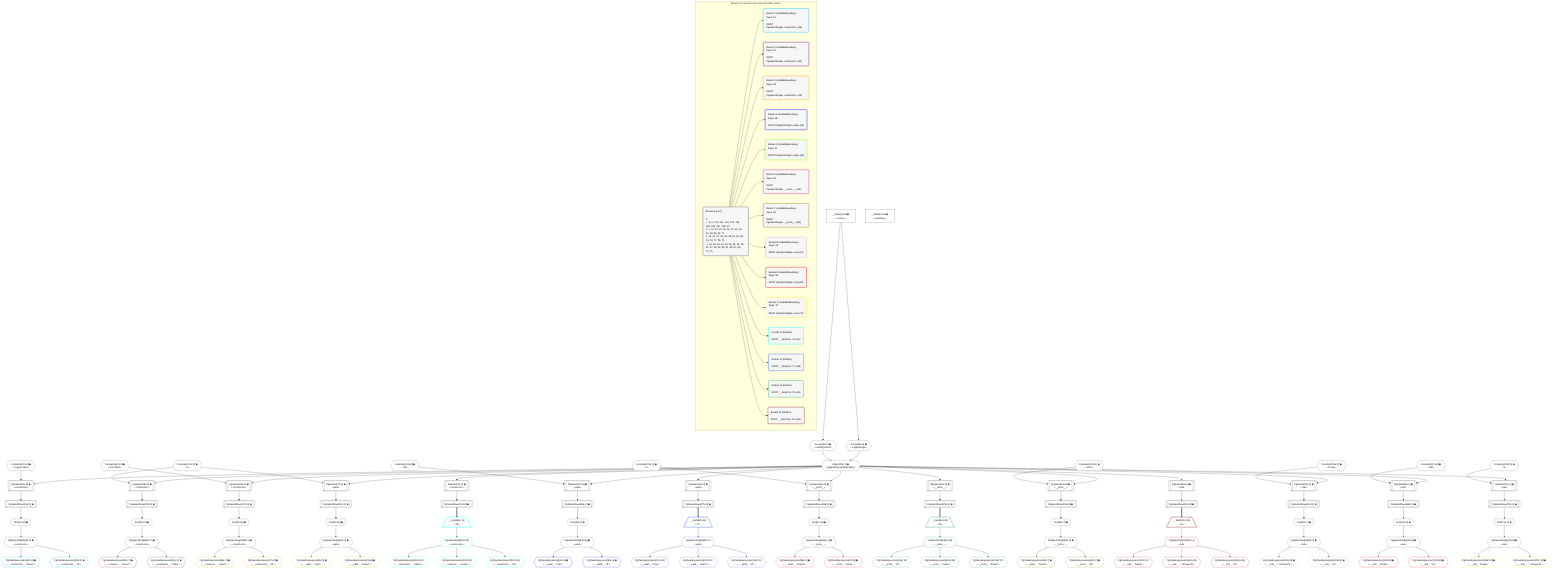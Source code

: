 %%{init: {'themeVariables': { 'fontSize': '12px'}}}%%
graph TD
    classDef path fill:#eee,stroke:#000,color:#000
    classDef plan fill:#fff,stroke-width:1px,color:#000
    classDef itemplan fill:#fff,stroke-width:2px,color:#000
    classDef unbatchedplan fill:#dff,stroke-width:1px,color:#000
    classDef sideeffectplan fill:#fcc,stroke-width:2px,color:#000
    classDef bucket fill:#f6f6f6,color:#000,stroke-width:2px,text-align:left

    subgraph "Buckets for queries/v4/js-reserved-table-names"
    Bucket0("Bucket 0 (root)<br /><br />1: <br />ᐳ: 8, 9, 120, 121, 122, 123, 124, 125, 126, 127, 128, 10<br />2: 7, 12, 18, 24, 29, 32, 37, 42, 45, 51, 56, 59, 65, 71<br />3: 15, 21, 27, 35, 40, 48, 54, 62, 68, 74, 76, 77, 78, 79<br />ᐳ: 14, 16, 20, 22, 26, 28, 34, 36, 39, 41, 47, 49, 53, 55, 61, 63, 67, 69, 73, 75"):::bucket
    Bucket1("Bucket 1 (nullableBoundary)<br />Deps: 16<br /><br />ROOT PgSelectSingleᐸconstructorᐳ[16]"):::bucket
    Bucket2("Bucket 2 (nullableBoundary)<br />Deps: 22<br /><br />ROOT PgSelectSingleᐸconstructorᐳ[22]"):::bucket
    Bucket3("Bucket 3 (nullableBoundary)<br />Deps: 28<br /><br />ROOT PgSelectSingleᐸconstructorᐳ[28]"):::bucket
    Bucket4("Bucket 4 (nullableBoundary)<br />Deps: 36<br /><br />ROOT PgSelectSingleᐸyieldᐳ[36]"):::bucket
    Bucket5("Bucket 5 (nullableBoundary)<br />Deps: 41<br /><br />ROOT PgSelectSingleᐸyieldᐳ[41]"):::bucket
    Bucket6("Bucket 6 (nullableBoundary)<br />Deps: 49<br /><br />ROOT PgSelectSingleᐸ__proto__ᐳ[49]"):::bucket
    Bucket7("Bucket 7 (nullableBoundary)<br />Deps: 55<br /><br />ROOT PgSelectSingleᐸ__proto__ᐳ[55]"):::bucket
    Bucket8("Bucket 8 (nullableBoundary)<br />Deps: 63<br /><br />ROOT PgSelectSingleᐸnullᐳ[63]"):::bucket
    Bucket9("Bucket 9 (nullableBoundary)<br />Deps: 69<br /><br />ROOT PgSelectSingleᐸnullᐳ[69]"):::bucket
    Bucket10("Bucket 10 (nullableBoundary)<br />Deps: 75<br /><br />ROOT PgSelectSingleᐸnullᐳ[75]"):::bucket
    Bucket11("Bucket 11 (listItem)<br /><br />ROOT __Item{11}ᐸ76ᐳ[80]"):::bucket
    Bucket12("Bucket 12 (listItem)<br /><br />ROOT __Item{12}ᐸ77ᐳ[88]"):::bucket
    Bucket13("Bucket 13 (listItem)<br /><br />ROOT __Item{13}ᐸ78ᐳ[94]"):::bucket
    Bucket14("Bucket 14 (listItem)<br /><br />ROOT __Item{14}ᐸ79ᐳ[100]"):::bucket
    end
    Bucket0 --> Bucket1 & Bucket2 & Bucket3 & Bucket4 & Bucket5 & Bucket6 & Bucket7 & Bucket8 & Bucket9 & Bucket10 & Bucket11 & Bucket12 & Bucket13 & Bucket14

    %% plan dependencies
    Object10{{"Object[10∈0] ➊<br />ᐸ{pgSettings,withPgClient}ᐳ"}}:::plan
    Access8{{"Access[8∈0] ➊<br />ᐸ2.pgSettingsᐳ"}}:::plan
    Access9{{"Access[9∈0] ➊<br />ᐸ2.withPgClientᐳ"}}:::plan
    Access8 & Access9 --> Object10
    PgSelect12[["PgSelect[12∈0] ➊<br />ᐸconstructorᐳ"]]:::plan
    Constant120{{"Constant[120∈0] ➊<br />ᐸ'Copper Wire'ᐳ"}}:::plan
    Object10 & Constant120 --> PgSelect12
    PgSelect18[["PgSelect[18∈0] ➊<br />ᐸconstructorᐳ"]]:::plan
    Constant121{{"Constant[121∈0] ➊<br />ᐸ2ᐳ"}}:::plan
    Object10 & Constant121 --> PgSelect18
    PgSelect24[["PgSelect[24∈0] ➊<br />ᐸconstructorᐳ"]]:::plan
    Constant122{{"Constant[122∈0] ➊<br />ᐸ'Iron Mine'ᐳ"}}:::plan
    Object10 & Constant122 --> PgSelect24
    PgSelect32[["PgSelect[32∈0] ➊<br />ᐸyieldᐳ"]]:::plan
    Constant123{{"Constant[123∈0] ➊<br />ᐸ'UK'ᐳ"}}:::plan
    Object10 & Constant123 --> PgSelect32
    PgSelect37[["PgSelect[37∈0] ➊<br />ᐸyieldᐳ"]]:::plan
    Object10 & Constant121 --> PgSelect37
    PgSelect45[["PgSelect[45∈0] ➊<br />ᐸ__proto__ᐳ"]]:::plan
    Constant124{{"Constant[124∈0] ➊<br />ᐸ1ᐳ"}}:::plan
    Object10 & Constant124 --> PgSelect45
    PgSelect51[["PgSelect[51∈0] ➊<br />ᐸ__proto__ᐳ"]]:::plan
    Constant125{{"Constant[125∈0] ➊<br />ᐸ'VCS'ᐳ"}}:::plan
    Object10 & Constant125 --> PgSelect51
    PgSelect59[["PgSelect[59∈0] ➊<br />ᐸnullᐳ"]]:::plan
    Constant126{{"Constant[126∈0] ➊<br />ᐸ'10 am'ᐳ"}}:::plan
    Object10 & Constant126 --> PgSelect59
    PgSelect65[["PgSelect[65∈0] ➊<br />ᐸnullᐳ"]]:::plan
    Constant127{{"Constant[127∈0] ➊<br />ᐸ'flat'ᐳ"}}:::plan
    Object10 & Constant127 --> PgSelect65
    PgSelect71[["PgSelect[71∈0] ➊<br />ᐸnullᐳ"]]:::plan
    Constant128{{"Constant[128∈0] ➊<br />ᐸ3ᐳ"}}:::plan
    Object10 & Constant128 --> PgSelect71
    PgSelect7[["PgSelect[7∈0] ➊<br />ᐸconstructorᐳ"]]:::plan
    Object10 --> PgSelect7
    __Value2["__Value[2∈0] ➊<br />ᐸcontextᐳ"]:::plan
    __Value2 --> Access8
    __Value2 --> Access9
    First14{{"First[14∈0] ➊"}}:::plan
    PgSelectRows15[["PgSelectRows[15∈0] ➊"]]:::plan
    PgSelectRows15 --> First14
    PgSelect12 --> PgSelectRows15
    PgSelectSingle16{{"PgSelectSingle[16∈0] ➊<br />ᐸconstructorᐳ"}}:::plan
    First14 --> PgSelectSingle16
    First20{{"First[20∈0] ➊"}}:::plan
    PgSelectRows21[["PgSelectRows[21∈0] ➊"]]:::plan
    PgSelectRows21 --> First20
    PgSelect18 --> PgSelectRows21
    PgSelectSingle22{{"PgSelectSingle[22∈0] ➊<br />ᐸconstructorᐳ"}}:::plan
    First20 --> PgSelectSingle22
    First26{{"First[26∈0] ➊"}}:::plan
    PgSelectRows27[["PgSelectRows[27∈0] ➊"]]:::plan
    PgSelectRows27 --> First26
    PgSelect24 --> PgSelectRows27
    PgSelectSingle28{{"PgSelectSingle[28∈0] ➊<br />ᐸconstructorᐳ"}}:::plan
    First26 --> PgSelectSingle28
    PgSelect29[["PgSelect[29∈0] ➊<br />ᐸyieldᐳ"]]:::plan
    Object10 --> PgSelect29
    First34{{"First[34∈0] ➊"}}:::plan
    PgSelectRows35[["PgSelectRows[35∈0] ➊"]]:::plan
    PgSelectRows35 --> First34
    PgSelect32 --> PgSelectRows35
    PgSelectSingle36{{"PgSelectSingle[36∈0] ➊<br />ᐸyieldᐳ"}}:::plan
    First34 --> PgSelectSingle36
    First39{{"First[39∈0] ➊"}}:::plan
    PgSelectRows40[["PgSelectRows[40∈0] ➊"]]:::plan
    PgSelectRows40 --> First39
    PgSelect37 --> PgSelectRows40
    PgSelectSingle41{{"PgSelectSingle[41∈0] ➊<br />ᐸyieldᐳ"}}:::plan
    First39 --> PgSelectSingle41
    PgSelect42[["PgSelect[42∈0] ➊<br />ᐸ__proto__ᐳ"]]:::plan
    Object10 --> PgSelect42
    First47{{"First[47∈0] ➊"}}:::plan
    PgSelectRows48[["PgSelectRows[48∈0] ➊"]]:::plan
    PgSelectRows48 --> First47
    PgSelect45 --> PgSelectRows48
    PgSelectSingle49{{"PgSelectSingle[49∈0] ➊<br />ᐸ__proto__ᐳ"}}:::plan
    First47 --> PgSelectSingle49
    First53{{"First[53∈0] ➊"}}:::plan
    PgSelectRows54[["PgSelectRows[54∈0] ➊"]]:::plan
    PgSelectRows54 --> First53
    PgSelect51 --> PgSelectRows54
    PgSelectSingle55{{"PgSelectSingle[55∈0] ➊<br />ᐸ__proto__ᐳ"}}:::plan
    First53 --> PgSelectSingle55
    PgSelect56[["PgSelect[56∈0] ➊<br />ᐸnullᐳ"]]:::plan
    Object10 --> PgSelect56
    First61{{"First[61∈0] ➊"}}:::plan
    PgSelectRows62[["PgSelectRows[62∈0] ➊"]]:::plan
    PgSelectRows62 --> First61
    PgSelect59 --> PgSelectRows62
    PgSelectSingle63{{"PgSelectSingle[63∈0] ➊<br />ᐸnullᐳ"}}:::plan
    First61 --> PgSelectSingle63
    First67{{"First[67∈0] ➊"}}:::plan
    PgSelectRows68[["PgSelectRows[68∈0] ➊"]]:::plan
    PgSelectRows68 --> First67
    PgSelect65 --> PgSelectRows68
    PgSelectSingle69{{"PgSelectSingle[69∈0] ➊<br />ᐸnullᐳ"}}:::plan
    First67 --> PgSelectSingle69
    First73{{"First[73∈0] ➊"}}:::plan
    PgSelectRows74[["PgSelectRows[74∈0] ➊"]]:::plan
    PgSelectRows74 --> First73
    PgSelect71 --> PgSelectRows74
    PgSelectSingle75{{"PgSelectSingle[75∈0] ➊<br />ᐸnullᐳ"}}:::plan
    First73 --> PgSelectSingle75
    PgSelectRows76[["PgSelectRows[76∈0] ➊"]]:::plan
    PgSelect7 --> PgSelectRows76
    PgSelectRows77[["PgSelectRows[77∈0] ➊"]]:::plan
    PgSelect29 --> PgSelectRows77
    PgSelectRows78[["PgSelectRows[78∈0] ➊"]]:::plan
    PgSelect42 --> PgSelectRows78
    PgSelectRows79[["PgSelectRows[79∈0] ➊"]]:::plan
    PgSelect56 --> PgSelectRows79
    __Value4["__Value[4∈0] ➊<br />ᐸrootValueᐳ"]:::plan
    PgClassExpression82{{"PgClassExpression[82∈1] ➊<br />ᐸ__constructor__.”name”ᐳ"}}:::plan
    PgSelectSingle16 --> PgClassExpression82
    PgClassExpression83{{"PgClassExpression[83∈1] ➊<br />ᐸ__constructor__.”id”ᐳ"}}:::plan
    PgSelectSingle16 --> PgClassExpression83
    PgClassExpression84{{"PgClassExpression[84∈2] ➊<br />ᐸ__construc..._.”export”ᐳ"}}:::plan
    PgSelectSingle22 --> PgClassExpression84
    PgClassExpression85{{"PgClassExpression[85∈2] ➊<br />ᐸ__constructor__.”name”ᐳ"}}:::plan
    PgSelectSingle22 --> PgClassExpression85
    PgClassExpression86{{"PgClassExpression[86∈3] ➊<br />ᐸ__construc..._.”export”ᐳ"}}:::plan
    PgSelectSingle28 --> PgClassExpression86
    PgClassExpression87{{"PgClassExpression[87∈3] ➊<br />ᐸ__constructor__.”id”ᐳ"}}:::plan
    PgSelectSingle28 --> PgClassExpression87
    PgClassExpression90{{"PgClassExpression[90∈4] ➊<br />ᐸ__yield__.”crop”ᐳ"}}:::plan
    PgSelectSingle36 --> PgClassExpression90
    PgClassExpression91{{"PgClassExpression[91∈4] ➊<br />ᐸ__yield__.”id”ᐳ"}}:::plan
    PgSelectSingle36 --> PgClassExpression91
    PgClassExpression92{{"PgClassExpression[92∈5] ➊<br />ᐸ__yield__.”crop”ᐳ"}}:::plan
    PgSelectSingle41 --> PgClassExpression92
    PgClassExpression93{{"PgClassExpression[93∈5] ➊<br />ᐸ__yield__.”export”ᐳ"}}:::plan
    PgSelectSingle41 --> PgClassExpression93
    PgClassExpression96{{"PgClassExpression[96∈6] ➊<br />ᐸ__proto__.”brand”ᐳ"}}:::plan
    PgSelectSingle49 --> PgClassExpression96
    PgClassExpression97{{"PgClassExpression[97∈6] ➊<br />ᐸ__proto__.”name”ᐳ"}}:::plan
    PgSelectSingle49 --> PgClassExpression97
    PgClassExpression98{{"PgClassExpression[98∈7] ➊<br />ᐸ__proto__.”brand”ᐳ"}}:::plan
    PgSelectSingle55 --> PgClassExpression98
    PgClassExpression99{{"PgClassExpression[99∈7] ➊<br />ᐸ__proto__.”id”ᐳ"}}:::plan
    PgSelectSingle55 --> PgClassExpression99
    PgClassExpression102{{"PgClassExpression[102∈8] ➊<br />ᐸ__null__.”...nProperty”ᐳ"}}:::plan
    PgSelectSingle63 --> PgClassExpression102
    PgClassExpression103{{"PgClassExpression[103∈8] ➊<br />ᐸ__null__.”id”ᐳ"}}:::plan
    PgSelectSingle63 --> PgClassExpression103
    PgClassExpression104{{"PgClassExpression[104∈9] ➊<br />ᐸ__null__.”break”ᐳ"}}:::plan
    PgSelectSingle69 --> PgClassExpression104
    PgClassExpression105{{"PgClassExpression[105∈9] ➊<br />ᐸ__null__.”id”ᐳ"}}:::plan
    PgSelectSingle69 --> PgClassExpression105
    PgClassExpression106{{"PgClassExpression[106∈10] ➊<br />ᐸ__null__.”break”ᐳ"}}:::plan
    PgSelectSingle75 --> PgClassExpression106
    PgClassExpression107{{"PgClassExpression[107∈10] ➊<br />ᐸ__null__.”...nProperty”ᐳ"}}:::plan
    PgSelectSingle75 --> PgClassExpression107
    __Item80[/"__Item[80∈11]<br />ᐸ76ᐳ"\]:::itemplan
    PgSelectRows76 ==> __Item80
    PgSelectSingle81{{"PgSelectSingle[81∈11]<br />ᐸconstructorᐳ"}}:::plan
    __Item80 --> PgSelectSingle81
    PgClassExpression108{{"PgClassExpression[108∈11]<br />ᐸ__constructor__.”name”ᐳ"}}:::plan
    PgSelectSingle81 --> PgClassExpression108
    PgClassExpression109{{"PgClassExpression[109∈11]<br />ᐸ__construc..._.”export”ᐳ"}}:::plan
    PgSelectSingle81 --> PgClassExpression109
    PgClassExpression110{{"PgClassExpression[110∈11]<br />ᐸ__constructor__.”id”ᐳ"}}:::plan
    PgSelectSingle81 --> PgClassExpression110
    __Item88[/"__Item[88∈12]<br />ᐸ77ᐳ"\]:::itemplan
    PgSelectRows77 ==> __Item88
    PgSelectSingle89{{"PgSelectSingle[89∈12]<br />ᐸyieldᐳ"}}:::plan
    __Item88 --> PgSelectSingle89
    PgClassExpression111{{"PgClassExpression[111∈12]<br />ᐸ__yield__.”crop”ᐳ"}}:::plan
    PgSelectSingle89 --> PgClassExpression111
    PgClassExpression112{{"PgClassExpression[112∈12]<br />ᐸ__yield__.”export”ᐳ"}}:::plan
    PgSelectSingle89 --> PgClassExpression112
    PgClassExpression113{{"PgClassExpression[113∈12]<br />ᐸ__yield__.”id”ᐳ"}}:::plan
    PgSelectSingle89 --> PgClassExpression113
    __Item94[/"__Item[94∈13]<br />ᐸ78ᐳ"\]:::itemplan
    PgSelectRows78 ==> __Item94
    PgSelectSingle95{{"PgSelectSingle[95∈13]<br />ᐸ__proto__ᐳ"}}:::plan
    __Item94 --> PgSelectSingle95
    PgClassExpression114{{"PgClassExpression[114∈13]<br />ᐸ__proto__.”id”ᐳ"}}:::plan
    PgSelectSingle95 --> PgClassExpression114
    PgClassExpression115{{"PgClassExpression[115∈13]<br />ᐸ__proto__.”name”ᐳ"}}:::plan
    PgSelectSingle95 --> PgClassExpression115
    PgClassExpression116{{"PgClassExpression[116∈13]<br />ᐸ__proto__.”brand”ᐳ"}}:::plan
    PgSelectSingle95 --> PgClassExpression116
    __Item100[/"__Item[100∈14]<br />ᐸ79ᐳ"\]:::itemplan
    PgSelectRows79 ==> __Item100
    PgSelectSingle101{{"PgSelectSingle[101∈14]<br />ᐸnullᐳ"}}:::plan
    __Item100 --> PgSelectSingle101
    PgClassExpression117{{"PgClassExpression[117∈14]<br />ᐸ__null__.”break”ᐳ"}}:::plan
    PgSelectSingle101 --> PgClassExpression117
    PgClassExpression118{{"PgClassExpression[118∈14]<br />ᐸ__null__.”...nProperty”ᐳ"}}:::plan
    PgSelectSingle101 --> PgClassExpression118
    PgClassExpression119{{"PgClassExpression[119∈14]<br />ᐸ__null__.”id”ᐳ"}}:::plan
    PgSelectSingle101 --> PgClassExpression119

    %% define steps
    classDef bucket0 stroke:#696969
    class Bucket0,__Value2,__Value4,PgSelect7,Access8,Access9,Object10,PgSelect12,First14,PgSelectRows15,PgSelectSingle16,PgSelect18,First20,PgSelectRows21,PgSelectSingle22,PgSelect24,First26,PgSelectRows27,PgSelectSingle28,PgSelect29,PgSelect32,First34,PgSelectRows35,PgSelectSingle36,PgSelect37,First39,PgSelectRows40,PgSelectSingle41,PgSelect42,PgSelect45,First47,PgSelectRows48,PgSelectSingle49,PgSelect51,First53,PgSelectRows54,PgSelectSingle55,PgSelect56,PgSelect59,First61,PgSelectRows62,PgSelectSingle63,PgSelect65,First67,PgSelectRows68,PgSelectSingle69,PgSelect71,First73,PgSelectRows74,PgSelectSingle75,PgSelectRows76,PgSelectRows77,PgSelectRows78,PgSelectRows79,Constant120,Constant121,Constant122,Constant123,Constant124,Constant125,Constant126,Constant127,Constant128 bucket0
    classDef bucket1 stroke:#00bfff
    class Bucket1,PgClassExpression82,PgClassExpression83 bucket1
    classDef bucket2 stroke:#7f007f
    class Bucket2,PgClassExpression84,PgClassExpression85 bucket2
    classDef bucket3 stroke:#ffa500
    class Bucket3,PgClassExpression86,PgClassExpression87 bucket3
    classDef bucket4 stroke:#0000ff
    class Bucket4,PgClassExpression90,PgClassExpression91 bucket4
    classDef bucket5 stroke:#7fff00
    class Bucket5,PgClassExpression92,PgClassExpression93 bucket5
    classDef bucket6 stroke:#ff1493
    class Bucket6,PgClassExpression96,PgClassExpression97 bucket6
    classDef bucket7 stroke:#808000
    class Bucket7,PgClassExpression98,PgClassExpression99 bucket7
    classDef bucket8 stroke:#dda0dd
    class Bucket8,PgClassExpression102,PgClassExpression103 bucket8
    classDef bucket9 stroke:#ff0000
    class Bucket9,PgClassExpression104,PgClassExpression105 bucket9
    classDef bucket10 stroke:#ffff00
    class Bucket10,PgClassExpression106,PgClassExpression107 bucket10
    classDef bucket11 stroke:#00ffff
    class Bucket11,__Item80,PgSelectSingle81,PgClassExpression108,PgClassExpression109,PgClassExpression110 bucket11
    classDef bucket12 stroke:#4169e1
    class Bucket12,__Item88,PgSelectSingle89,PgClassExpression111,PgClassExpression112,PgClassExpression113 bucket12
    classDef bucket13 stroke:#3cb371
    class Bucket13,__Item94,PgSelectSingle95,PgClassExpression114,PgClassExpression115,PgClassExpression116 bucket13
    classDef bucket14 stroke:#a52a2a
    class Bucket14,__Item100,PgSelectSingle101,PgClassExpression117,PgClassExpression118,PgClassExpression119 bucket14